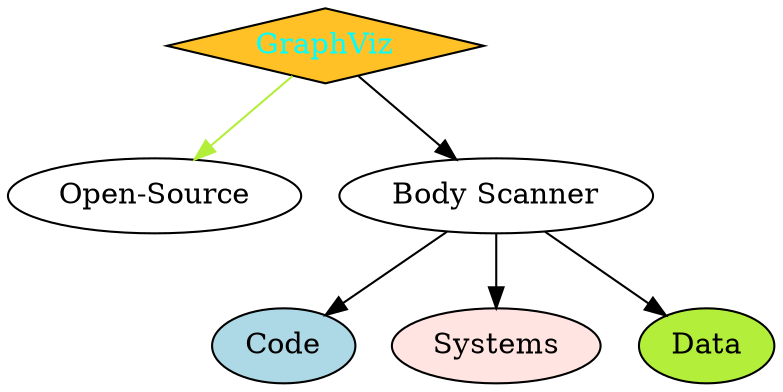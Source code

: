 digraph osb11 {
    GraphViz [fontcolor=cyan, shape=diamond, style=filled,fillcolor=goldenrod1];
    Code[style=filled,fillcolor=lightblue];
    Systems[style=filled,fillcolor=mistyrose];
    Data[style=filled,fillcolor=olivedrab2];
    
    GraphViz -> "Open-Source"[color=olivedrab2];
    GraphViz -> "Body Scanner";
    "Body Scanner" -> Code;
    "Body Scanner" -> Systems;
    "Body Scanner" -> Data;
}
